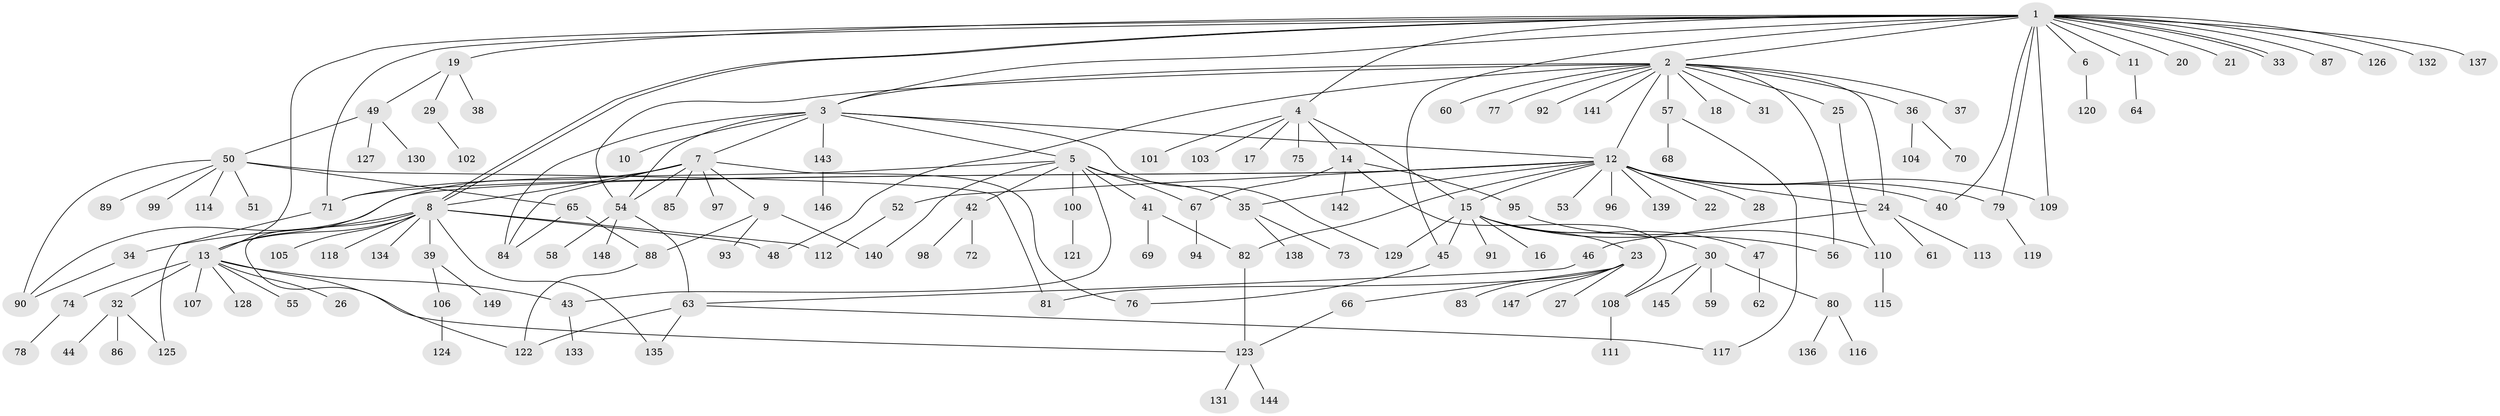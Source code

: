 // Generated by graph-tools (version 1.1) at 2025/35/03/09/25 02:35:31]
// undirected, 149 vertices, 191 edges
graph export_dot {
graph [start="1"]
  node [color=gray90,style=filled];
  1;
  2;
  3;
  4;
  5;
  6;
  7;
  8;
  9;
  10;
  11;
  12;
  13;
  14;
  15;
  16;
  17;
  18;
  19;
  20;
  21;
  22;
  23;
  24;
  25;
  26;
  27;
  28;
  29;
  30;
  31;
  32;
  33;
  34;
  35;
  36;
  37;
  38;
  39;
  40;
  41;
  42;
  43;
  44;
  45;
  46;
  47;
  48;
  49;
  50;
  51;
  52;
  53;
  54;
  55;
  56;
  57;
  58;
  59;
  60;
  61;
  62;
  63;
  64;
  65;
  66;
  67;
  68;
  69;
  70;
  71;
  72;
  73;
  74;
  75;
  76;
  77;
  78;
  79;
  80;
  81;
  82;
  83;
  84;
  85;
  86;
  87;
  88;
  89;
  90;
  91;
  92;
  93;
  94;
  95;
  96;
  97;
  98;
  99;
  100;
  101;
  102;
  103;
  104;
  105;
  106;
  107;
  108;
  109;
  110;
  111;
  112;
  113;
  114;
  115;
  116;
  117;
  118;
  119;
  120;
  121;
  122;
  123;
  124;
  125;
  126;
  127;
  128;
  129;
  130;
  131;
  132;
  133;
  134;
  135;
  136;
  137;
  138;
  139;
  140;
  141;
  142;
  143;
  144;
  145;
  146;
  147;
  148;
  149;
  1 -- 2;
  1 -- 3;
  1 -- 4;
  1 -- 6;
  1 -- 8;
  1 -- 8;
  1 -- 11;
  1 -- 13;
  1 -- 19;
  1 -- 20;
  1 -- 21;
  1 -- 33;
  1 -- 33;
  1 -- 40;
  1 -- 45;
  1 -- 71;
  1 -- 79;
  1 -- 87;
  1 -- 109;
  1 -- 126;
  1 -- 132;
  1 -- 137;
  2 -- 3;
  2 -- 12;
  2 -- 18;
  2 -- 24;
  2 -- 25;
  2 -- 31;
  2 -- 36;
  2 -- 37;
  2 -- 48;
  2 -- 54;
  2 -- 56;
  2 -- 57;
  2 -- 60;
  2 -- 77;
  2 -- 92;
  2 -- 141;
  3 -- 5;
  3 -- 7;
  3 -- 10;
  3 -- 12;
  3 -- 54;
  3 -- 84;
  3 -- 129;
  3 -- 143;
  4 -- 14;
  4 -- 15;
  4 -- 17;
  4 -- 75;
  4 -- 101;
  4 -- 103;
  5 -- 35;
  5 -- 41;
  5 -- 42;
  5 -- 43;
  5 -- 67;
  5 -- 71;
  5 -- 100;
  5 -- 140;
  6 -- 120;
  7 -- 8;
  7 -- 9;
  7 -- 13;
  7 -- 54;
  7 -- 76;
  7 -- 84;
  7 -- 85;
  7 -- 97;
  8 -- 13;
  8 -- 34;
  8 -- 39;
  8 -- 48;
  8 -- 105;
  8 -- 112;
  8 -- 118;
  8 -- 122;
  8 -- 134;
  8 -- 135;
  9 -- 88;
  9 -- 93;
  9 -- 140;
  11 -- 64;
  12 -- 15;
  12 -- 22;
  12 -- 24;
  12 -- 28;
  12 -- 35;
  12 -- 40;
  12 -- 52;
  12 -- 53;
  12 -- 71;
  12 -- 79;
  12 -- 82;
  12 -- 90;
  12 -- 96;
  12 -- 109;
  12 -- 139;
  13 -- 26;
  13 -- 32;
  13 -- 43;
  13 -- 55;
  13 -- 74;
  13 -- 107;
  13 -- 123;
  13 -- 128;
  14 -- 67;
  14 -- 95;
  14 -- 108;
  14 -- 142;
  15 -- 16;
  15 -- 23;
  15 -- 30;
  15 -- 45;
  15 -- 47;
  15 -- 56;
  15 -- 91;
  15 -- 129;
  19 -- 29;
  19 -- 38;
  19 -- 49;
  23 -- 27;
  23 -- 66;
  23 -- 81;
  23 -- 83;
  23 -- 147;
  24 -- 46;
  24 -- 61;
  24 -- 113;
  25 -- 110;
  29 -- 102;
  30 -- 59;
  30 -- 80;
  30 -- 108;
  30 -- 145;
  32 -- 44;
  32 -- 86;
  32 -- 125;
  34 -- 90;
  35 -- 73;
  35 -- 138;
  36 -- 70;
  36 -- 104;
  39 -- 106;
  39 -- 149;
  41 -- 69;
  41 -- 82;
  42 -- 72;
  42 -- 98;
  43 -- 133;
  45 -- 76;
  46 -- 63;
  47 -- 62;
  49 -- 50;
  49 -- 127;
  49 -- 130;
  50 -- 51;
  50 -- 65;
  50 -- 81;
  50 -- 89;
  50 -- 90;
  50 -- 99;
  50 -- 114;
  52 -- 112;
  54 -- 58;
  54 -- 63;
  54 -- 148;
  57 -- 68;
  57 -- 117;
  63 -- 117;
  63 -- 122;
  63 -- 135;
  65 -- 84;
  65 -- 88;
  66 -- 123;
  67 -- 94;
  71 -- 125;
  74 -- 78;
  79 -- 119;
  80 -- 116;
  80 -- 136;
  82 -- 123;
  88 -- 122;
  95 -- 110;
  100 -- 121;
  106 -- 124;
  108 -- 111;
  110 -- 115;
  123 -- 131;
  123 -- 144;
  143 -- 146;
}
